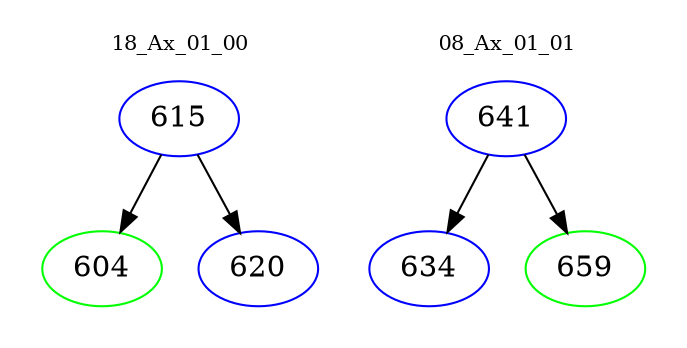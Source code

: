 digraph{
subgraph cluster_0 {
color = white
label = "18_Ax_01_00";
fontsize=10;
T0_615 [label="615", color="blue"]
T0_615 -> T0_604 [color="black"]
T0_604 [label="604", color="green"]
T0_615 -> T0_620 [color="black"]
T0_620 [label="620", color="blue"]
}
subgraph cluster_1 {
color = white
label = "08_Ax_01_01";
fontsize=10;
T1_641 [label="641", color="blue"]
T1_641 -> T1_634 [color="black"]
T1_634 [label="634", color="blue"]
T1_641 -> T1_659 [color="black"]
T1_659 [label="659", color="green"]
}
}
